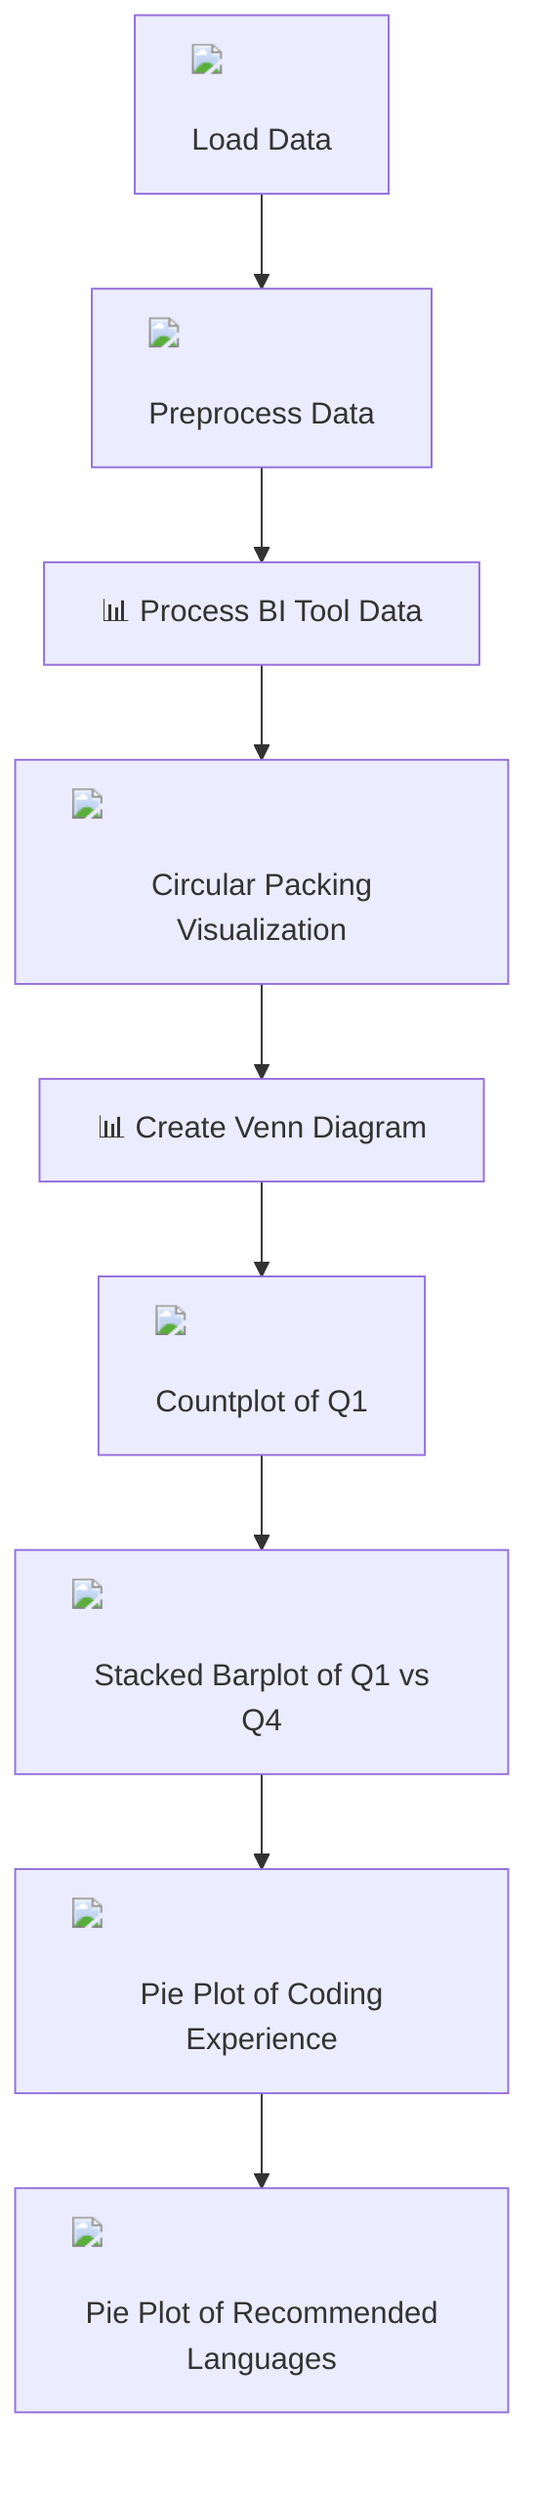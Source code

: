 flowchart TD
    A["<img src='file.svg'/> <br/> Load Data"] --> B["<img src='table.svg'/> <br/> Preprocess Data"]
    B --> C["📊 Process BI Tool Data"]
    C --> D["<img src='barplot_template.svg'/> <br/> Circular Packing Visualization"]
    D --> E["📊 Create Venn Diagram"]
    E --> F["<img src='barplot_template.svg'/> <br/> Countplot of Q1"]
    F --> G["<img src='barplot_template.svg'/> <br/> Stacked Barplot of Q1 vs Q4"]
    G --> H["<img src='barplot_template.svg'/> <br/> Pie Plot of Coding Experience"]
    H --> I["<img src='barplot_template.svg'/> <br/> Pie Plot of Recommended Languages"]